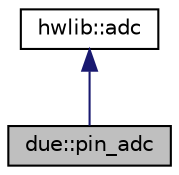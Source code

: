 digraph "due::pin_adc"
{
  edge [fontname="Helvetica",fontsize="10",labelfontname="Helvetica",labelfontsize="10"];
  node [fontname="Helvetica",fontsize="10",shape=record];
  Node2 [label="due::pin_adc",height=0.2,width=0.4,color="black", fillcolor="grey75", style="filled", fontcolor="black"];
  Node3 -> Node2 [dir="back",color="midnightblue",fontsize="10",style="solid",fontname="Helvetica"];
  Node3 [label="hwlib::adc",height=0.2,width=0.4,color="black", fillcolor="white", style="filled",URL="$classhwlib_1_1adc.html"];
}

